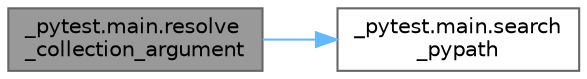digraph "_pytest.main.resolve_collection_argument"
{
 // LATEX_PDF_SIZE
  bgcolor="transparent";
  edge [fontname=Helvetica,fontsize=10,labelfontname=Helvetica,labelfontsize=10];
  node [fontname=Helvetica,fontsize=10,shape=box,height=0.2,width=0.4];
  rankdir="LR";
  Node1 [id="Node000001",label="_pytest.main.resolve\l_collection_argument",height=0.2,width=0.4,color="gray40", fillcolor="grey60", style="filled", fontcolor="black",tooltip=" "];
  Node1 -> Node2 [id="edge1_Node000001_Node000002",color="steelblue1",style="solid",tooltip=" "];
  Node2 [id="Node000002",label="_pytest.main.search\l_pypath",height=0.2,width=0.4,color="grey40", fillcolor="white", style="filled",URL="$namespace__pytest_1_1main.html#a7b065fd07340086ba20da99cea37e2a6",tooltip=" "];
}
